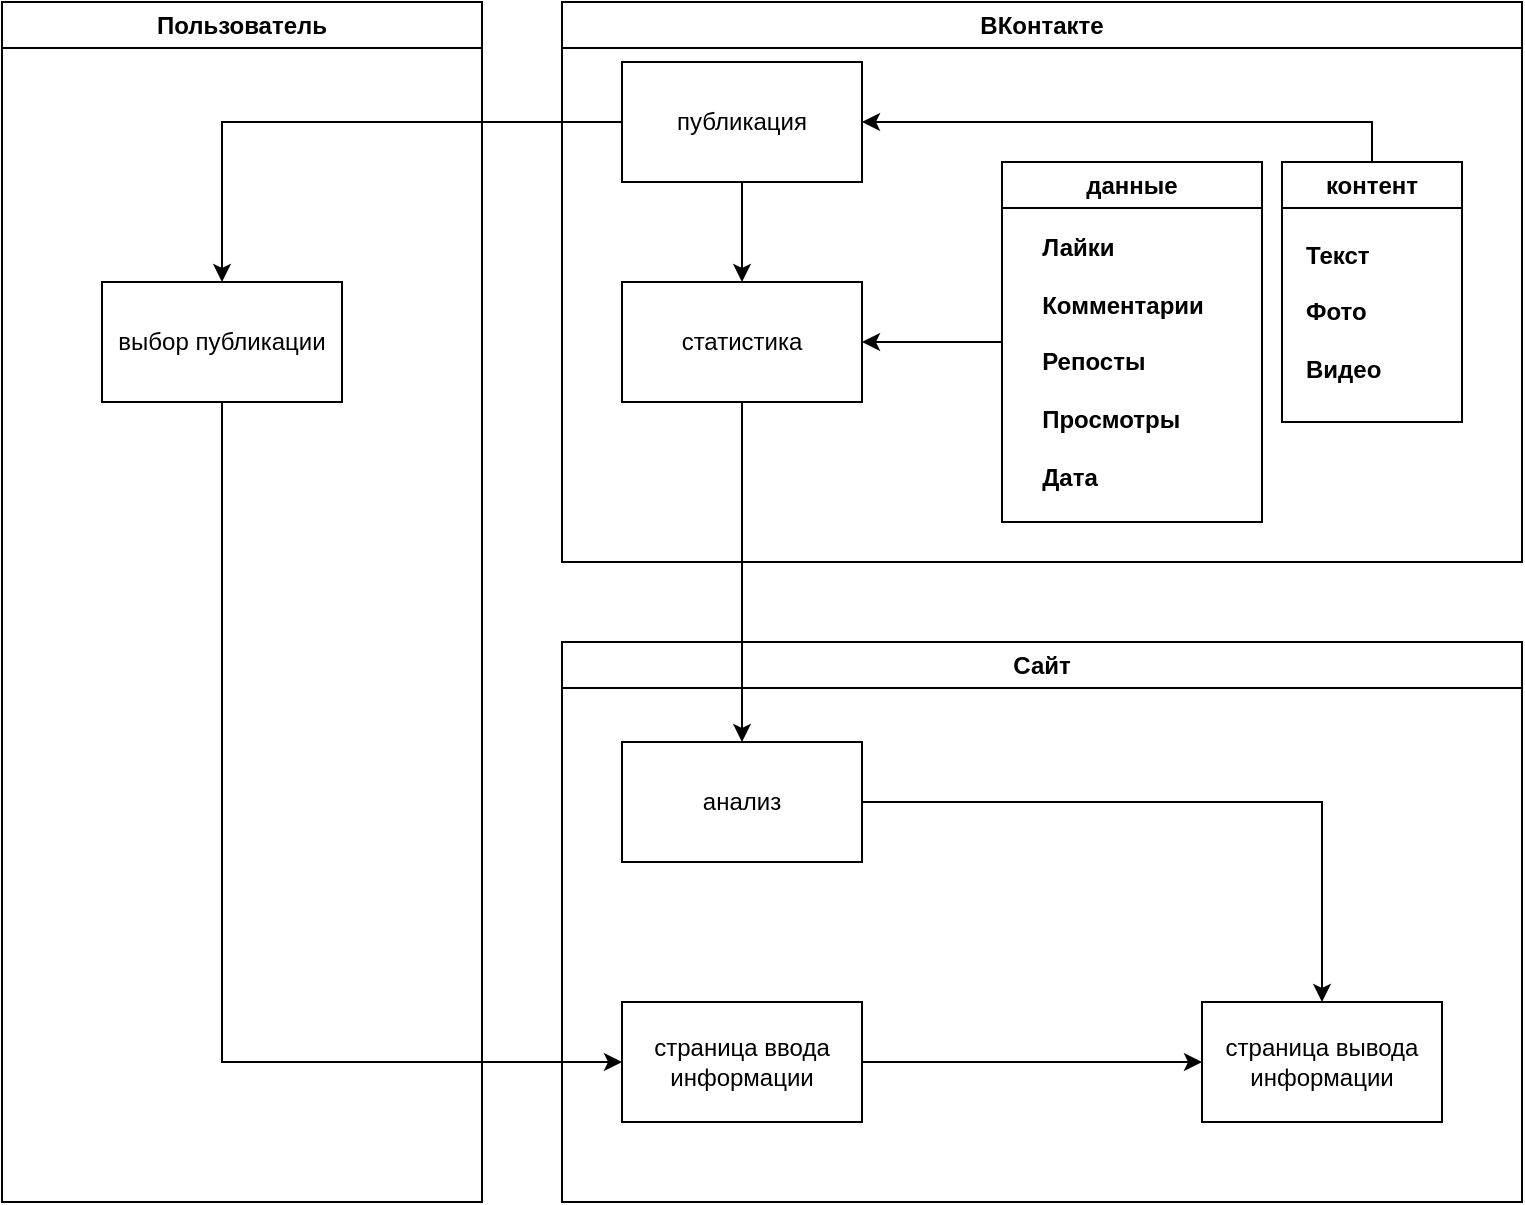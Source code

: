 <mxfile version="20.7.4" type="github">
  <diagram id="VrcHo0is1Yf8Ic5ensMK" name="Страница 1">
    <mxGraphModel dx="1050" dy="581" grid="1" gridSize="10" guides="1" tooltips="1" connect="1" arrows="1" fold="1" page="1" pageScale="1" pageWidth="827" pageHeight="1169" math="0" shadow="0">
      <root>
        <mxCell id="0" />
        <mxCell id="1" parent="0" />
        <mxCell id="WDCF_A7ImxJQsFsin7ZQ-1" value="Пользователь" style="swimlane;whiteSpace=wrap;html=1;" parent="1" vertex="1">
          <mxGeometry x="40" y="40" width="240" height="600" as="geometry" />
        </mxCell>
        <mxCell id="BZTm6CcyMh4_-YShRo9q-6" value="выбор публикации" style="rounded=0;whiteSpace=wrap;html=1;" vertex="1" parent="WDCF_A7ImxJQsFsin7ZQ-1">
          <mxGeometry x="50" y="140" width="120" height="60" as="geometry" />
        </mxCell>
        <mxCell id="WDCF_A7ImxJQsFsin7ZQ-2" value="Сайт" style="swimlane;whiteSpace=wrap;html=1;" parent="1" vertex="1">
          <mxGeometry x="320" y="360" width="480" height="280" as="geometry" />
        </mxCell>
        <mxCell id="WDCF_A7ImxJQsFsin7ZQ-17" value="страница вывода информации" style="rounded=0;whiteSpace=wrap;html=1;" parent="WDCF_A7ImxJQsFsin7ZQ-2" vertex="1">
          <mxGeometry x="320" y="180" width="120" height="60" as="geometry" />
        </mxCell>
        <mxCell id="BZTm6CcyMh4_-YShRo9q-5" style="edgeStyle=orthogonalEdgeStyle;rounded=0;orthogonalLoop=1;jettySize=auto;html=1;exitX=1;exitY=0.5;exitDx=0;exitDy=0;entryX=0;entryY=0.5;entryDx=0;entryDy=0;" edge="1" parent="WDCF_A7ImxJQsFsin7ZQ-2" source="WDCF_A7ImxJQsFsin7ZQ-18" target="WDCF_A7ImxJQsFsin7ZQ-17">
          <mxGeometry relative="1" as="geometry" />
        </mxCell>
        <mxCell id="WDCF_A7ImxJQsFsin7ZQ-18" value="страница ввода информации" style="rounded=0;whiteSpace=wrap;html=1;" parent="WDCF_A7ImxJQsFsin7ZQ-2" vertex="1">
          <mxGeometry x="30" y="180" width="120" height="60" as="geometry" />
        </mxCell>
        <mxCell id="BZTm6CcyMh4_-YShRo9q-4" style="edgeStyle=orthogonalEdgeStyle;rounded=0;orthogonalLoop=1;jettySize=auto;html=1;exitX=1;exitY=0.5;exitDx=0;exitDy=0;entryX=0.5;entryY=0;entryDx=0;entryDy=0;" edge="1" parent="WDCF_A7ImxJQsFsin7ZQ-2" source="BZTm6CcyMh4_-YShRo9q-2" target="WDCF_A7ImxJQsFsin7ZQ-17">
          <mxGeometry relative="1" as="geometry" />
        </mxCell>
        <mxCell id="BZTm6CcyMh4_-YShRo9q-2" value="анализ" style="rounded=0;whiteSpace=wrap;html=1;" vertex="1" parent="WDCF_A7ImxJQsFsin7ZQ-2">
          <mxGeometry x="30" y="50" width="120" height="60" as="geometry" />
        </mxCell>
        <mxCell id="WDCF_A7ImxJQsFsin7ZQ-3" value="ВКонтакте" style="swimlane;whiteSpace=wrap;html=1;" parent="1" vertex="1">
          <mxGeometry x="320" y="40" width="480" height="280" as="geometry" />
        </mxCell>
        <mxCell id="WDCF_A7ImxJQsFsin7ZQ-14" style="edgeStyle=orthogonalEdgeStyle;rounded=0;orthogonalLoop=1;jettySize=auto;html=1;exitX=0.5;exitY=1;exitDx=0;exitDy=0;entryX=0.5;entryY=0;entryDx=0;entryDy=0;" parent="WDCF_A7ImxJQsFsin7ZQ-3" source="WDCF_A7ImxJQsFsin7ZQ-5" target="WDCF_A7ImxJQsFsin7ZQ-8" edge="1">
          <mxGeometry relative="1" as="geometry" />
        </mxCell>
        <mxCell id="WDCF_A7ImxJQsFsin7ZQ-5" value="публикация" style="rounded=0;whiteSpace=wrap;html=1;" parent="WDCF_A7ImxJQsFsin7ZQ-3" vertex="1">
          <mxGeometry x="30" y="30" width="120" height="60" as="geometry" />
        </mxCell>
        <mxCell id="WDCF_A7ImxJQsFsin7ZQ-9" style="edgeStyle=orthogonalEdgeStyle;rounded=0;orthogonalLoop=1;jettySize=auto;html=1;exitX=0.5;exitY=0;exitDx=0;exitDy=0;entryX=1;entryY=0.5;entryDx=0;entryDy=0;" parent="WDCF_A7ImxJQsFsin7ZQ-3" source="WDCF_A7ImxJQsFsin7ZQ-6" target="WDCF_A7ImxJQsFsin7ZQ-5" edge="1">
          <mxGeometry relative="1" as="geometry" />
        </mxCell>
        <mxCell id="WDCF_A7ImxJQsFsin7ZQ-6" value="контент" style="swimlane;whiteSpace=wrap;html=1;" parent="WDCF_A7ImxJQsFsin7ZQ-3" vertex="1">
          <mxGeometry x="360" y="80" width="90" height="130" as="geometry" />
        </mxCell>
        <mxCell id="WDCF_A7ImxJQsFsin7ZQ-7" value="&lt;b&gt;Текст&lt;br&gt;&lt;br&gt;Фото&lt;br&gt;&lt;br&gt;Видео&lt;/b&gt;" style="text;html=1;align=left;verticalAlign=middle;resizable=0;points=[];autosize=1;strokeColor=none;fillColor=none;" parent="WDCF_A7ImxJQsFsin7ZQ-6" vertex="1">
          <mxGeometry x="10" y="30" width="60" height="90" as="geometry" />
        </mxCell>
        <mxCell id="WDCF_A7ImxJQsFsin7ZQ-8" value="статистика" style="rounded=0;whiteSpace=wrap;html=1;" parent="WDCF_A7ImxJQsFsin7ZQ-3" vertex="1">
          <mxGeometry x="30" y="140" width="120" height="60" as="geometry" />
        </mxCell>
        <mxCell id="WDCF_A7ImxJQsFsin7ZQ-13" style="edgeStyle=orthogonalEdgeStyle;rounded=0;orthogonalLoop=1;jettySize=auto;html=1;exitX=0;exitY=0.5;exitDx=0;exitDy=0;entryX=1;entryY=0.5;entryDx=0;entryDy=0;" parent="WDCF_A7ImxJQsFsin7ZQ-3" source="WDCF_A7ImxJQsFsin7ZQ-10" target="WDCF_A7ImxJQsFsin7ZQ-8" edge="1">
          <mxGeometry relative="1" as="geometry" />
        </mxCell>
        <mxCell id="WDCF_A7ImxJQsFsin7ZQ-10" value="данные" style="swimlane;whiteSpace=wrap;html=1;" parent="WDCF_A7ImxJQsFsin7ZQ-3" vertex="1">
          <mxGeometry x="220" y="80" width="130" height="180" as="geometry" />
        </mxCell>
        <mxCell id="WDCF_A7ImxJQsFsin7ZQ-11" value="&lt;div style=&quot;text-align: left;&quot;&gt;&lt;b style=&quot;background-color: initial;&quot;&gt;Лайки&lt;/b&gt;&lt;/div&gt;&lt;div style=&quot;text-align: left;&quot;&gt;&lt;b&gt;&lt;br&gt;&lt;/b&gt;&lt;/div&gt;&lt;b&gt;Комментарии&lt;/b&gt;&lt;br&gt;&lt;br&gt;&lt;div style=&quot;text-align: left;&quot;&gt;&lt;b style=&quot;background-color: initial;&quot;&gt;Репосты&lt;/b&gt;&lt;/div&gt;&lt;br&gt;&lt;div style=&quot;text-align: left;&quot;&gt;&lt;b style=&quot;background-color: initial;&quot;&gt;Просмотры&lt;/b&gt;&lt;/div&gt;&lt;div style=&quot;text-align: left;&quot;&gt;&lt;b style=&quot;background-color: initial;&quot;&gt;&lt;br&gt;&lt;/b&gt;&lt;/div&gt;&lt;div style=&quot;text-align: left;&quot;&gt;&lt;b style=&quot;background-color: initial;&quot;&gt;Дата&lt;/b&gt;&lt;/div&gt;" style="text;html=1;align=center;verticalAlign=middle;resizable=0;points=[];autosize=1;strokeColor=none;fillColor=none;" parent="WDCF_A7ImxJQsFsin7ZQ-10" vertex="1">
          <mxGeometry x="10" y="30" width="100" height="140" as="geometry" />
        </mxCell>
        <mxCell id="BZTm6CcyMh4_-YShRo9q-3" style="edgeStyle=orthogonalEdgeStyle;rounded=0;orthogonalLoop=1;jettySize=auto;html=1;exitX=0.5;exitY=1;exitDx=0;exitDy=0;entryX=0.5;entryY=0;entryDx=0;entryDy=0;" edge="1" parent="1" source="WDCF_A7ImxJQsFsin7ZQ-8" target="BZTm6CcyMh4_-YShRo9q-2">
          <mxGeometry relative="1" as="geometry" />
        </mxCell>
        <mxCell id="BZTm6CcyMh4_-YShRo9q-7" style="edgeStyle=orthogonalEdgeStyle;rounded=0;orthogonalLoop=1;jettySize=auto;html=1;exitX=0;exitY=0.5;exitDx=0;exitDy=0;entryX=0.5;entryY=0;entryDx=0;entryDy=0;" edge="1" parent="1" source="WDCF_A7ImxJQsFsin7ZQ-5" target="BZTm6CcyMh4_-YShRo9q-6">
          <mxGeometry relative="1" as="geometry" />
        </mxCell>
        <mxCell id="BZTm6CcyMh4_-YShRo9q-8" style="edgeStyle=orthogonalEdgeStyle;rounded=0;orthogonalLoop=1;jettySize=auto;html=1;exitX=0.5;exitY=1;exitDx=0;exitDy=0;entryX=0;entryY=0.5;entryDx=0;entryDy=0;" edge="1" parent="1" source="BZTm6CcyMh4_-YShRo9q-6" target="WDCF_A7ImxJQsFsin7ZQ-18">
          <mxGeometry relative="1" as="geometry" />
        </mxCell>
      </root>
    </mxGraphModel>
  </diagram>
</mxfile>
